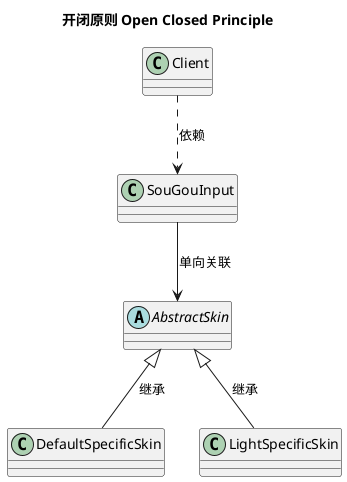 @startuml
'https://plantuml.com/class-diagram
title "开闭原则 Open Closed Principle"

' 对扩展开放，对修改关闭

abstract class AbstractSkin
class DefaultSpecificSkin
class LightSpecificSkin
class SouGouInput
class Client

AbstractSkin <|-- DefaultSpecificSkin : 继承
AbstractSkin <|-- LightSpecificSkin : 继承
SouGouInput --> AbstractSkin : 单向关联
Client ..> SouGouInput : 依赖


@enduml